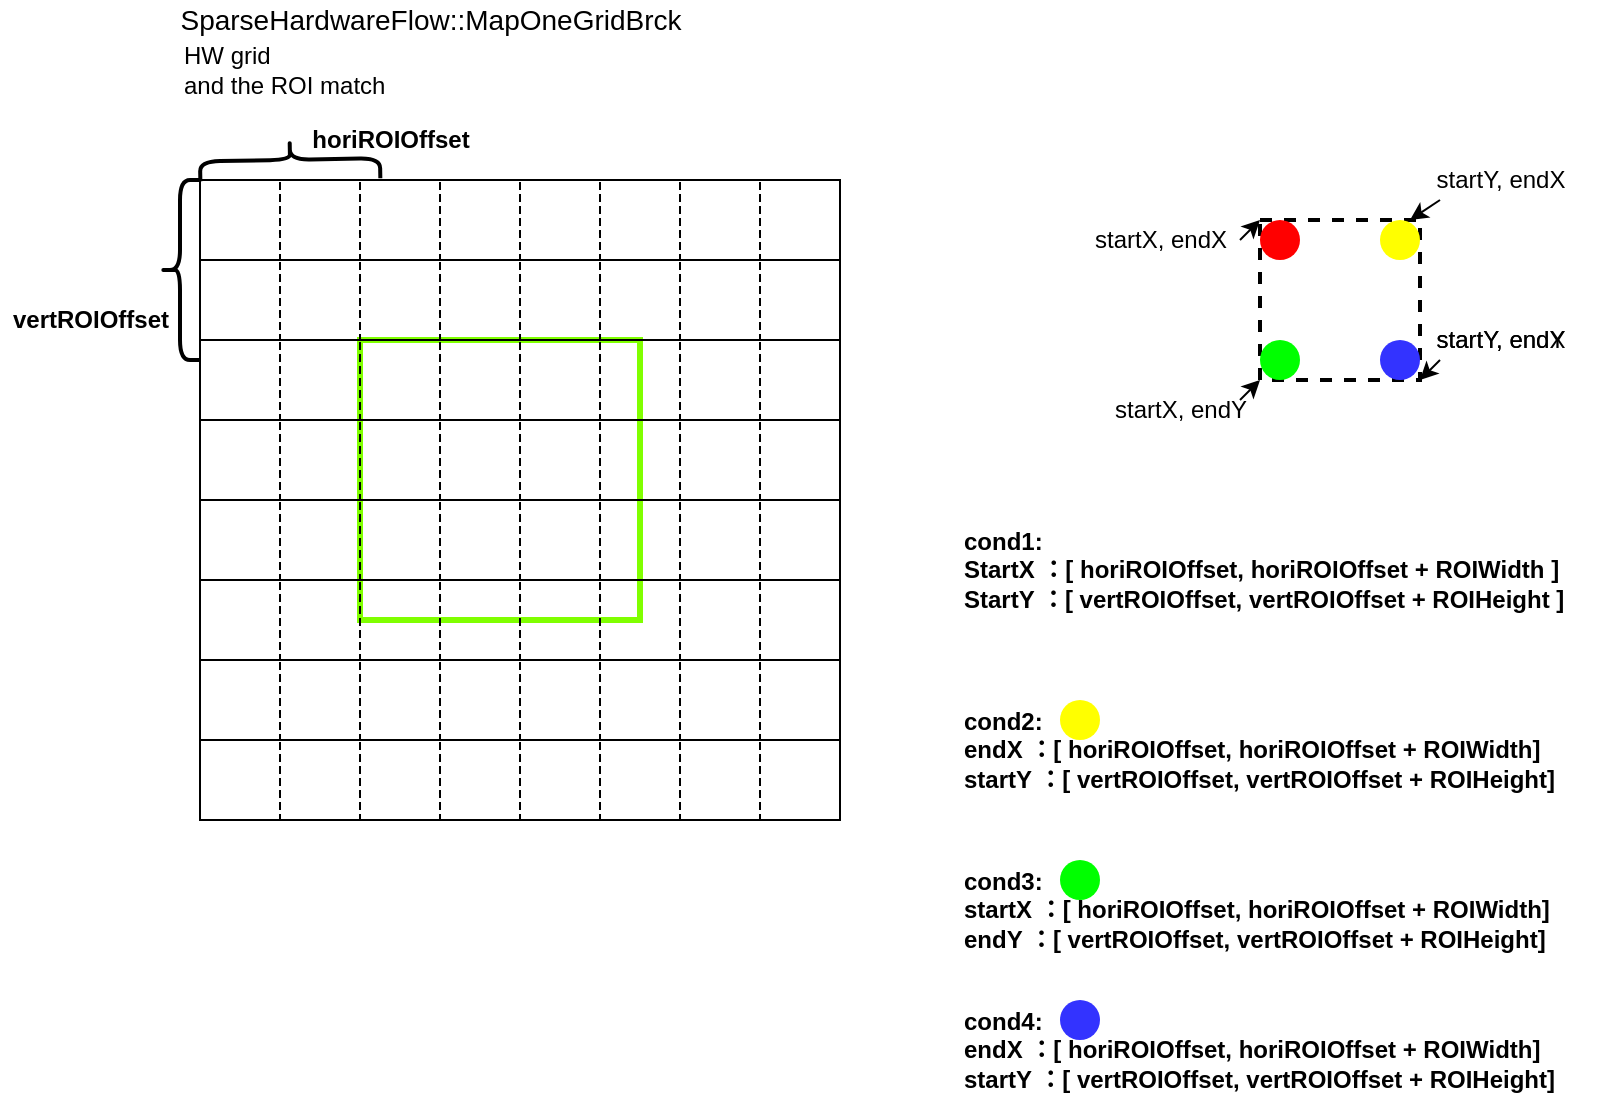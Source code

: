 <mxfile version="14.1.8" type="device"><diagram id="M2W0dlzn6sDNRHO141XP" name="第 1 页"><mxGraphModel dx="853" dy="523" grid="1" gridSize="10" guides="1" tooltips="1" connect="1" arrows="1" fold="1" page="1" pageScale="1" pageWidth="827" pageHeight="1169" math="0" shadow="0"><root><mxCell id="0"/><mxCell id="1" parent="0"/><mxCell id="Kq7O0RsrTyNbgckKoUH0-1" value="&lt;font style=&quot;font-size: 14px&quot;&gt;SparseHardwareFlow::MapOneGridBrck&lt;/font&gt;" style="text;html=1;align=center;verticalAlign=middle;resizable=0;points=[];autosize=1;" vertex="1" parent="1"><mxGeometry x="80" y="20" width="270" height="20" as="geometry"/></mxCell><mxCell id="Kq7O0RsrTyNbgckKoUH0-2" value="" style="whiteSpace=wrap;html=1;aspect=fixed;fillColor=none;strokeWidth=1;" vertex="1" parent="1"><mxGeometry x="100" y="110" width="320" height="320" as="geometry"/></mxCell><mxCell id="Kq7O0RsrTyNbgckKoUH0-3" value="" style="whiteSpace=wrap;html=1;aspect=fixed;fillColor=none;strokeWidth=3;strokeColor=#80FF00;" vertex="1" parent="1"><mxGeometry x="180" y="190" width="140" height="140" as="geometry"/></mxCell><mxCell id="Kq7O0RsrTyNbgckKoUH0-4" value="" style="whiteSpace=wrap;html=1;aspect=fixed;fillColor=none;strokeWidth=1;dashed=1;" vertex="1" parent="1"><mxGeometry x="100" y="110" width="40" height="40" as="geometry"/></mxCell><mxCell id="Kq7O0RsrTyNbgckKoUH0-5" value="" style="whiteSpace=wrap;html=1;aspect=fixed;fillColor=none;strokeWidth=1;dashed=1;" vertex="1" parent="1"><mxGeometry x="140" y="110" width="40" height="40" as="geometry"/></mxCell><mxCell id="Kq7O0RsrTyNbgckKoUH0-6" value="" style="whiteSpace=wrap;html=1;aspect=fixed;fillColor=none;strokeWidth=1;dashed=1;" vertex="1" parent="1"><mxGeometry x="180" y="110" width="40" height="40" as="geometry"/></mxCell><mxCell id="Kq7O0RsrTyNbgckKoUH0-7" value="" style="whiteSpace=wrap;html=1;aspect=fixed;fillColor=none;strokeWidth=1;dashed=1;" vertex="1" parent="1"><mxGeometry x="220" y="110" width="40" height="40" as="geometry"/></mxCell><mxCell id="Kq7O0RsrTyNbgckKoUH0-8" value="" style="whiteSpace=wrap;html=1;aspect=fixed;fillColor=none;strokeWidth=1;dashed=1;" vertex="1" parent="1"><mxGeometry x="260" y="110" width="40" height="40" as="geometry"/></mxCell><mxCell id="Kq7O0RsrTyNbgckKoUH0-9" value="" style="whiteSpace=wrap;html=1;aspect=fixed;fillColor=none;strokeWidth=1;dashed=1;" vertex="1" parent="1"><mxGeometry x="300" y="110" width="40" height="40" as="geometry"/></mxCell><mxCell id="Kq7O0RsrTyNbgckKoUH0-10" value="" style="whiteSpace=wrap;html=1;aspect=fixed;fillColor=none;strokeWidth=1;dashed=1;" vertex="1" parent="1"><mxGeometry x="340" y="110" width="40" height="40" as="geometry"/></mxCell><mxCell id="Kq7O0RsrTyNbgckKoUH0-11" value="" style="whiteSpace=wrap;html=1;aspect=fixed;fillColor=none;strokeWidth=1;dashed=1;" vertex="1" parent="1"><mxGeometry x="380" y="110" width="40" height="40" as="geometry"/></mxCell><mxCell id="Kq7O0RsrTyNbgckKoUH0-12" value="" style="whiteSpace=wrap;html=1;aspect=fixed;fillColor=none;strokeWidth=1;dashed=1;" vertex="1" parent="1"><mxGeometry x="380" y="150" width="40" height="40" as="geometry"/></mxCell><mxCell id="Kq7O0RsrTyNbgckKoUH0-13" value="" style="whiteSpace=wrap;html=1;aspect=fixed;fillColor=none;strokeWidth=1;dashed=1;" vertex="1" parent="1"><mxGeometry x="340" y="150" width="40" height="40" as="geometry"/></mxCell><mxCell id="Kq7O0RsrTyNbgckKoUH0-14" value="" style="whiteSpace=wrap;html=1;aspect=fixed;fillColor=none;strokeWidth=1;dashed=1;" vertex="1" parent="1"><mxGeometry x="300" y="150" width="40" height="40" as="geometry"/></mxCell><mxCell id="Kq7O0RsrTyNbgckKoUH0-15" value="" style="whiteSpace=wrap;html=1;aspect=fixed;fillColor=none;strokeWidth=1;dashed=1;" vertex="1" parent="1"><mxGeometry x="260" y="150" width="40" height="40" as="geometry"/></mxCell><mxCell id="Kq7O0RsrTyNbgckKoUH0-16" value="" style="whiteSpace=wrap;html=1;aspect=fixed;fillColor=none;strokeWidth=1;dashed=1;" vertex="1" parent="1"><mxGeometry x="220" y="150" width="40" height="40" as="geometry"/></mxCell><mxCell id="Kq7O0RsrTyNbgckKoUH0-17" value="" style="whiteSpace=wrap;html=1;aspect=fixed;fillColor=none;strokeWidth=1;dashed=1;" vertex="1" parent="1"><mxGeometry x="180" y="150" width="40" height="40" as="geometry"/></mxCell><mxCell id="Kq7O0RsrTyNbgckKoUH0-18" value="" style="whiteSpace=wrap;html=1;aspect=fixed;fillColor=none;strokeWidth=1;dashed=1;" vertex="1" parent="1"><mxGeometry x="140" y="150" width="40" height="40" as="geometry"/></mxCell><mxCell id="Kq7O0RsrTyNbgckKoUH0-19" value="" style="whiteSpace=wrap;html=1;aspect=fixed;fillColor=none;strokeWidth=1;dashed=1;" vertex="1" parent="1"><mxGeometry x="100" y="150" width="40" height="40" as="geometry"/></mxCell><mxCell id="Kq7O0RsrTyNbgckKoUH0-20" value="" style="whiteSpace=wrap;html=1;aspect=fixed;fillColor=none;strokeWidth=1;dashed=1;" vertex="1" parent="1"><mxGeometry x="380" y="190" width="40" height="40" as="geometry"/></mxCell><mxCell id="Kq7O0RsrTyNbgckKoUH0-21" value="" style="whiteSpace=wrap;html=1;aspect=fixed;fillColor=none;strokeWidth=1;dashed=1;" vertex="1" parent="1"><mxGeometry x="340" y="190" width="40" height="40" as="geometry"/></mxCell><mxCell id="Kq7O0RsrTyNbgckKoUH0-22" value="" style="whiteSpace=wrap;html=1;aspect=fixed;fillColor=none;strokeWidth=1;dashed=1;" vertex="1" parent="1"><mxGeometry x="300" y="190" width="40" height="40" as="geometry"/></mxCell><mxCell id="Kq7O0RsrTyNbgckKoUH0-23" value="" style="whiteSpace=wrap;html=1;aspect=fixed;fillColor=none;strokeWidth=1;dashed=1;" vertex="1" parent="1"><mxGeometry x="260" y="190" width="40" height="40" as="geometry"/></mxCell><mxCell id="Kq7O0RsrTyNbgckKoUH0-24" value="" style="whiteSpace=wrap;html=1;aspect=fixed;fillColor=none;strokeWidth=1;dashed=1;" vertex="1" parent="1"><mxGeometry x="220" y="190" width="40" height="40" as="geometry"/></mxCell><mxCell id="Kq7O0RsrTyNbgckKoUH0-25" value="" style="whiteSpace=wrap;html=1;aspect=fixed;fillColor=none;strokeWidth=1;dashed=1;" vertex="1" parent="1"><mxGeometry x="180" y="190" width="40" height="40" as="geometry"/></mxCell><mxCell id="Kq7O0RsrTyNbgckKoUH0-26" value="" style="whiteSpace=wrap;html=1;aspect=fixed;fillColor=none;strokeWidth=1;dashed=1;" vertex="1" parent="1"><mxGeometry x="140" y="190" width="40" height="40" as="geometry"/></mxCell><mxCell id="Kq7O0RsrTyNbgckKoUH0-27" value="" style="whiteSpace=wrap;html=1;aspect=fixed;fillColor=none;strokeWidth=1;dashed=1;" vertex="1" parent="1"><mxGeometry x="100" y="190" width="40" height="40" as="geometry"/></mxCell><mxCell id="Kq7O0RsrTyNbgckKoUH0-28" value="" style="whiteSpace=wrap;html=1;aspect=fixed;fillColor=none;strokeWidth=1;dashed=1;" vertex="1" parent="1"><mxGeometry x="380" y="230" width="40" height="40" as="geometry"/></mxCell><mxCell id="Kq7O0RsrTyNbgckKoUH0-29" value="" style="whiteSpace=wrap;html=1;aspect=fixed;fillColor=none;strokeWidth=1;dashed=1;" vertex="1" parent="1"><mxGeometry x="340" y="230" width="40" height="40" as="geometry"/></mxCell><mxCell id="Kq7O0RsrTyNbgckKoUH0-30" value="" style="whiteSpace=wrap;html=1;aspect=fixed;fillColor=none;strokeWidth=1;dashed=1;" vertex="1" parent="1"><mxGeometry x="300" y="230" width="40" height="40" as="geometry"/></mxCell><mxCell id="Kq7O0RsrTyNbgckKoUH0-31" value="" style="whiteSpace=wrap;html=1;aspect=fixed;fillColor=none;strokeWidth=1;dashed=1;" vertex="1" parent="1"><mxGeometry x="260" y="230" width="40" height="40" as="geometry"/></mxCell><mxCell id="Kq7O0RsrTyNbgckKoUH0-32" value="" style="whiteSpace=wrap;html=1;aspect=fixed;fillColor=none;strokeWidth=1;dashed=1;" vertex="1" parent="1"><mxGeometry x="220" y="230" width="40" height="40" as="geometry"/></mxCell><mxCell id="Kq7O0RsrTyNbgckKoUH0-33" value="" style="whiteSpace=wrap;html=1;aspect=fixed;fillColor=none;strokeWidth=1;dashed=1;" vertex="1" parent="1"><mxGeometry x="180" y="230" width="40" height="40" as="geometry"/></mxCell><mxCell id="Kq7O0RsrTyNbgckKoUH0-34" value="" style="whiteSpace=wrap;html=1;aspect=fixed;fillColor=none;strokeWidth=1;dashed=1;" vertex="1" parent="1"><mxGeometry x="140" y="230" width="40" height="40" as="geometry"/></mxCell><mxCell id="Kq7O0RsrTyNbgckKoUH0-35" value="" style="whiteSpace=wrap;html=1;aspect=fixed;fillColor=none;strokeWidth=1;dashed=1;" vertex="1" parent="1"><mxGeometry x="100" y="230" width="40" height="40" as="geometry"/></mxCell><mxCell id="Kq7O0RsrTyNbgckKoUH0-36" value="" style="whiteSpace=wrap;html=1;aspect=fixed;fillColor=none;strokeWidth=1;dashed=1;" vertex="1" parent="1"><mxGeometry x="380" y="270" width="40" height="40" as="geometry"/></mxCell><mxCell id="Kq7O0RsrTyNbgckKoUH0-37" value="" style="whiteSpace=wrap;html=1;aspect=fixed;fillColor=none;strokeWidth=1;dashed=1;" vertex="1" parent="1"><mxGeometry x="340" y="270" width="40" height="40" as="geometry"/></mxCell><mxCell id="Kq7O0RsrTyNbgckKoUH0-38" value="" style="whiteSpace=wrap;html=1;aspect=fixed;fillColor=none;strokeWidth=1;dashed=1;" vertex="1" parent="1"><mxGeometry x="300" y="270" width="40" height="40" as="geometry"/></mxCell><mxCell id="Kq7O0RsrTyNbgckKoUH0-39" value="" style="whiteSpace=wrap;html=1;aspect=fixed;fillColor=none;strokeWidth=1;dashed=1;" vertex="1" parent="1"><mxGeometry x="260" y="270" width="40" height="40" as="geometry"/></mxCell><mxCell id="Kq7O0RsrTyNbgckKoUH0-40" value="" style="whiteSpace=wrap;html=1;aspect=fixed;fillColor=none;strokeWidth=1;dashed=1;" vertex="1" parent="1"><mxGeometry x="220" y="270" width="40" height="40" as="geometry"/></mxCell><mxCell id="Kq7O0RsrTyNbgckKoUH0-41" value="" style="whiteSpace=wrap;html=1;aspect=fixed;fillColor=none;strokeWidth=1;dashed=1;" vertex="1" parent="1"><mxGeometry x="180" y="270" width="40" height="40" as="geometry"/></mxCell><mxCell id="Kq7O0RsrTyNbgckKoUH0-42" value="" style="whiteSpace=wrap;html=1;aspect=fixed;fillColor=none;strokeWidth=1;dashed=1;" vertex="1" parent="1"><mxGeometry x="140" y="270" width="40" height="40" as="geometry"/></mxCell><mxCell id="Kq7O0RsrTyNbgckKoUH0-43" value="" style="whiteSpace=wrap;html=1;aspect=fixed;fillColor=none;strokeWidth=1;dashed=1;" vertex="1" parent="1"><mxGeometry x="100" y="270" width="40" height="40" as="geometry"/></mxCell><mxCell id="Kq7O0RsrTyNbgckKoUH0-44" value="" style="whiteSpace=wrap;html=1;aspect=fixed;fillColor=none;strokeWidth=1;dashed=1;" vertex="1" parent="1"><mxGeometry x="380" y="310" width="40" height="40" as="geometry"/></mxCell><mxCell id="Kq7O0RsrTyNbgckKoUH0-45" value="" style="whiteSpace=wrap;html=1;aspect=fixed;fillColor=none;strokeWidth=1;dashed=1;" vertex="1" parent="1"><mxGeometry x="340" y="310" width="40" height="40" as="geometry"/></mxCell><mxCell id="Kq7O0RsrTyNbgckKoUH0-46" value="" style="whiteSpace=wrap;html=1;aspect=fixed;fillColor=none;strokeWidth=1;dashed=1;" vertex="1" parent="1"><mxGeometry x="300" y="310" width="40" height="40" as="geometry"/></mxCell><mxCell id="Kq7O0RsrTyNbgckKoUH0-47" value="" style="whiteSpace=wrap;html=1;aspect=fixed;fillColor=none;strokeWidth=1;dashed=1;" vertex="1" parent="1"><mxGeometry x="260" y="310" width="40" height="40" as="geometry"/></mxCell><mxCell id="Kq7O0RsrTyNbgckKoUH0-48" value="" style="whiteSpace=wrap;html=1;aspect=fixed;fillColor=none;strokeWidth=1;dashed=1;" vertex="1" parent="1"><mxGeometry x="220" y="310" width="40" height="40" as="geometry"/></mxCell><mxCell id="Kq7O0RsrTyNbgckKoUH0-49" value="" style="whiteSpace=wrap;html=1;aspect=fixed;fillColor=none;strokeWidth=1;dashed=1;" vertex="1" parent="1"><mxGeometry x="140" y="310" width="40" height="40" as="geometry"/></mxCell><mxCell id="Kq7O0RsrTyNbgckKoUH0-50" value="" style="whiteSpace=wrap;html=1;aspect=fixed;fillColor=none;strokeWidth=1;dashed=1;" vertex="1" parent="1"><mxGeometry x="180" y="310" width="40" height="40" as="geometry"/></mxCell><mxCell id="Kq7O0RsrTyNbgckKoUH0-51" value="" style="whiteSpace=wrap;html=1;aspect=fixed;fillColor=none;strokeWidth=1;dashed=1;" vertex="1" parent="1"><mxGeometry x="100" y="310" width="40" height="40" as="geometry"/></mxCell><mxCell id="Kq7O0RsrTyNbgckKoUH0-52" value="" style="whiteSpace=wrap;html=1;aspect=fixed;fillColor=none;strokeWidth=1;dashed=1;" vertex="1" parent="1"><mxGeometry x="380" y="350" width="40" height="40" as="geometry"/></mxCell><mxCell id="Kq7O0RsrTyNbgckKoUH0-53" value="" style="whiteSpace=wrap;html=1;aspect=fixed;fillColor=none;strokeWidth=1;dashed=1;" vertex="1" parent="1"><mxGeometry x="340" y="350" width="40" height="40" as="geometry"/></mxCell><mxCell id="Kq7O0RsrTyNbgckKoUH0-54" value="" style="whiteSpace=wrap;html=1;aspect=fixed;fillColor=none;strokeWidth=1;dashed=1;" vertex="1" parent="1"><mxGeometry x="300" y="350" width="40" height="40" as="geometry"/></mxCell><mxCell id="Kq7O0RsrTyNbgckKoUH0-55" value="" style="whiteSpace=wrap;html=1;aspect=fixed;fillColor=none;strokeWidth=1;dashed=1;" vertex="1" parent="1"><mxGeometry x="260" y="350" width="40" height="40" as="geometry"/></mxCell><mxCell id="Kq7O0RsrTyNbgckKoUH0-56" value="" style="whiteSpace=wrap;html=1;aspect=fixed;fillColor=none;strokeWidth=1;dashed=1;" vertex="1" parent="1"><mxGeometry x="220" y="350" width="40" height="40" as="geometry"/></mxCell><mxCell id="Kq7O0RsrTyNbgckKoUH0-57" value="" style="whiteSpace=wrap;html=1;aspect=fixed;fillColor=none;strokeWidth=1;dashed=1;" vertex="1" parent="1"><mxGeometry x="140" y="350" width="40" height="40" as="geometry"/></mxCell><mxCell id="Kq7O0RsrTyNbgckKoUH0-58" value="" style="whiteSpace=wrap;html=1;aspect=fixed;fillColor=none;strokeWidth=1;dashed=1;" vertex="1" parent="1"><mxGeometry x="180" y="350" width="40" height="40" as="geometry"/></mxCell><mxCell id="Kq7O0RsrTyNbgckKoUH0-59" value="" style="whiteSpace=wrap;html=1;aspect=fixed;fillColor=none;strokeWidth=1;dashed=1;" vertex="1" parent="1"><mxGeometry x="100" y="350" width="40" height="40" as="geometry"/></mxCell><mxCell id="Kq7O0RsrTyNbgckKoUH0-60" value="" style="whiteSpace=wrap;html=1;aspect=fixed;fillColor=none;strokeWidth=1;dashed=1;" vertex="1" parent="1"><mxGeometry x="380" y="390" width="40" height="40" as="geometry"/></mxCell><mxCell id="Kq7O0RsrTyNbgckKoUH0-61" value="" style="whiteSpace=wrap;html=1;aspect=fixed;fillColor=none;strokeWidth=1;dashed=1;" vertex="1" parent="1"><mxGeometry x="300" y="390" width="40" height="40" as="geometry"/></mxCell><mxCell id="Kq7O0RsrTyNbgckKoUH0-62" value="" style="whiteSpace=wrap;html=1;aspect=fixed;fillColor=none;strokeWidth=1;dashed=1;" vertex="1" parent="1"><mxGeometry x="340" y="390" width="40" height="40" as="geometry"/></mxCell><mxCell id="Kq7O0RsrTyNbgckKoUH0-63" value="" style="whiteSpace=wrap;html=1;aspect=fixed;fillColor=none;strokeWidth=1;dashed=1;" vertex="1" parent="1"><mxGeometry x="260" y="390" width="40" height="40" as="geometry"/></mxCell><mxCell id="Kq7O0RsrTyNbgckKoUH0-64" value="" style="whiteSpace=wrap;html=1;aspect=fixed;fillColor=none;strokeWidth=1;dashed=1;" vertex="1" parent="1"><mxGeometry x="220" y="390" width="40" height="40" as="geometry"/></mxCell><mxCell id="Kq7O0RsrTyNbgckKoUH0-65" value="" style="whiteSpace=wrap;html=1;aspect=fixed;fillColor=none;strokeWidth=1;dashed=1;" vertex="1" parent="1"><mxGeometry x="180" y="390" width="40" height="40" as="geometry"/></mxCell><mxCell id="Kq7O0RsrTyNbgckKoUH0-66" value="" style="whiteSpace=wrap;html=1;aspect=fixed;fillColor=none;strokeWidth=1;dashed=1;" vertex="1" parent="1"><mxGeometry x="140" y="390" width="40" height="40" as="geometry"/></mxCell><mxCell id="Kq7O0RsrTyNbgckKoUH0-67" value="" style="whiteSpace=wrap;html=1;aspect=fixed;fillColor=none;strokeWidth=1;dashed=1;" vertex="1" parent="1"><mxGeometry x="100" y="390" width="40" height="40" as="geometry"/></mxCell><mxCell id="Kq7O0RsrTyNbgckKoUH0-68" value="HW grid&amp;nbsp;&lt;br&gt;and the ROI match" style="text;html=1;align=left;verticalAlign=middle;resizable=0;points=[];autosize=1;" vertex="1" parent="1"><mxGeometry x="90" y="40" width="120" height="30" as="geometry"/></mxCell><mxCell id="Kq7O0RsrTyNbgckKoUH0-70" value="&lt;b&gt;cond1:&amp;nbsp;&lt;br&gt;StartX ：[ horiROIOffset, horiROIOffset + ROIWidth ]&lt;br&gt;&lt;/b&gt;&lt;b&gt;StartY ：[ vertROIOffset, vertROIOffset + ROIHeight ]&lt;/b&gt;&lt;b&gt;&lt;br&gt;&lt;/b&gt;" style="text;html=1;align=left;verticalAlign=middle;resizable=0;points=[];autosize=1;" vertex="1" parent="1"><mxGeometry x="480" y="280" width="320" height="50" as="geometry"/></mxCell><mxCell id="Kq7O0RsrTyNbgckKoUH0-73" value="&lt;b&gt;cond2:&amp;nbsp;&lt;br&gt;endX ：[ horiROIOffset, horiROIOffset + ROIWidth]&lt;br&gt;&lt;/b&gt;&lt;b&gt;startY ：[ vertROIOffset, vertROIOffset + ROIHeight]&lt;/b&gt;&lt;b&gt;&lt;br&gt;&lt;/b&gt;" style="text;html=1;align=left;verticalAlign=middle;resizable=0;points=[];autosize=1;" vertex="1" parent="1"><mxGeometry x="480" y="370" width="310" height="50" as="geometry"/></mxCell><mxCell id="Kq7O0RsrTyNbgckKoUH0-78" value="" style="shape=curlyBracket;whiteSpace=wrap;html=1;rounded=1;strokeWidth=2;fillColor=none;align=left;" vertex="1" parent="1"><mxGeometry x="80" y="110" width="20" height="90" as="geometry"/></mxCell><mxCell id="Kq7O0RsrTyNbgckKoUH0-79" value="" style="shape=curlyBracket;whiteSpace=wrap;html=1;rounded=1;strokeWidth=2;fillColor=none;align=left;rotation=89;" vertex="1" parent="1"><mxGeometry x="135" y="54.91" width="20" height="90" as="geometry"/></mxCell><mxCell id="Kq7O0RsrTyNbgckKoUH0-80" value="&lt;b&gt;horiROIOffset&lt;/b&gt;" style="text;html=1;align=center;verticalAlign=middle;resizable=0;points=[];autosize=1;" vertex="1" parent="1"><mxGeometry x="150" y="80" width="90" height="20" as="geometry"/></mxCell><mxCell id="Kq7O0RsrTyNbgckKoUH0-81" value="&lt;b&gt;vertROIOffset&lt;/b&gt;" style="text;html=1;align=center;verticalAlign=middle;resizable=0;points=[];autosize=1;" vertex="1" parent="1"><mxGeometry y="170" width="90" height="20" as="geometry"/></mxCell><mxCell id="Kq7O0RsrTyNbgckKoUH0-83" value="" style="whiteSpace=wrap;html=1;aspect=fixed;strokeWidth=2;fillColor=none;align=left;dashed=1;" vertex="1" parent="1"><mxGeometry x="630" y="130" width="80" height="80" as="geometry"/></mxCell><mxCell id="Kq7O0RsrTyNbgckKoUH0-84" value="" style="endArrow=classic;html=1;" edge="1" parent="1"><mxGeometry width="50" height="50" relative="1" as="geometry"><mxPoint x="620" y="140" as="sourcePoint"/><mxPoint x="630" y="130" as="targetPoint"/></mxGeometry></mxCell><mxCell id="Kq7O0RsrTyNbgckKoUH0-85" value="" style="endArrow=classic;html=1;" edge="1" parent="1"><mxGeometry width="50" height="50" relative="1" as="geometry"><mxPoint x="720" y="200" as="sourcePoint"/><mxPoint x="710" y="210" as="targetPoint"/></mxGeometry></mxCell><mxCell id="Kq7O0RsrTyNbgckKoUH0-86" value="startY, endY" style="text;html=1;align=center;verticalAlign=middle;resizable=0;points=[];autosize=1;" vertex="1" parent="1"><mxGeometry x="710" y="180" width="80" height="20" as="geometry"/></mxCell><mxCell id="Kq7O0RsrTyNbgckKoUH0-87" value="startX, endX" style="text;html=1;align=center;verticalAlign=middle;resizable=0;points=[];autosize=1;" vertex="1" parent="1"><mxGeometry x="540" y="130" width="80" height="20" as="geometry"/></mxCell><mxCell id="Kq7O0RsrTyNbgckKoUH0-97" value="" style="endArrow=classic;html=1;" edge="1" parent="1"><mxGeometry width="50" height="50" relative="1" as="geometry"><mxPoint x="720" y="120" as="sourcePoint"/><mxPoint x="705" y="130" as="targetPoint"/></mxGeometry></mxCell><mxCell id="Kq7O0RsrTyNbgckKoUH0-98" value="startY, endX" style="text;html=1;align=center;verticalAlign=middle;resizable=0;points=[];autosize=1;" vertex="1" parent="1"><mxGeometry x="710" y="100" width="80" height="20" as="geometry"/></mxCell><mxCell id="Kq7O0RsrTyNbgckKoUH0-99" value="" style="endArrow=classic;html=1;entryX=0;entryY=1;entryDx=0;entryDy=0;" edge="1" parent="1" target="Kq7O0RsrTyNbgckKoUH0-83"><mxGeometry width="50" height="50" relative="1" as="geometry"><mxPoint x="620" y="220" as="sourcePoint"/><mxPoint x="625" y="210" as="targetPoint"/></mxGeometry></mxCell><mxCell id="Kq7O0RsrTyNbgckKoUH0-100" value="startX, endY" style="text;html=1;align=center;verticalAlign=middle;resizable=0;points=[];autosize=1;" vertex="1" parent="1"><mxGeometry x="550" y="214.91" width="80" height="20" as="geometry"/></mxCell><mxCell id="Kq7O0RsrTyNbgckKoUH0-101" value="&lt;b&gt;cond3:&amp;nbsp;&lt;br&gt;startX ：[ horiROIOffset, horiROIOffset + ROIWidth]&lt;br&gt;&lt;/b&gt;&lt;b&gt;endY ：[ vertROIOffset, vertROIOffset + ROIHeight]&lt;/b&gt;&lt;b&gt;&lt;br&gt;&lt;/b&gt;" style="text;html=1;align=left;verticalAlign=middle;resizable=0;points=[];autosize=1;" vertex="1" parent="1"><mxGeometry x="480" y="450" width="310" height="50" as="geometry"/></mxCell><mxCell id="Kq7O0RsrTyNbgckKoUH0-102" value="&lt;b&gt;cond4:&amp;nbsp;&lt;br&gt;endX ：[ horiROIOffset, horiROIOffset + ROIWidth]&lt;br&gt;&lt;/b&gt;&lt;b&gt;startY ：[ vertROIOffset, vertROIOffset + ROIHeight]&lt;/b&gt;&lt;b&gt;&lt;br&gt;&lt;/b&gt;" style="text;html=1;align=left;verticalAlign=middle;resizable=0;points=[];autosize=1;" vertex="1" parent="1"><mxGeometry x="480" y="520" width="310" height="50" as="geometry"/></mxCell><mxCell id="Kq7O0RsrTyNbgckKoUH0-103" value="" style="ellipse;whiteSpace=wrap;html=1;aspect=fixed;strokeWidth=2;fillColor=#FF0000;align=left;strokeColor=none;" vertex="1" parent="1"><mxGeometry x="630" y="130" width="20" height="20" as="geometry"/></mxCell><mxCell id="Kq7O0RsrTyNbgckKoUH0-104" value="startY, endX" style="text;html=1;align=center;verticalAlign=middle;resizable=0;points=[];autosize=1;" vertex="1" parent="1"><mxGeometry x="710" y="180" width="80" height="20" as="geometry"/></mxCell><mxCell id="Kq7O0RsrTyNbgckKoUH0-105" value="" style="ellipse;whiteSpace=wrap;html=1;aspect=fixed;strokeWidth=2;align=left;strokeColor=none;fillColor=#FFFF00;" vertex="1" parent="1"><mxGeometry x="530" y="370" width="20" height="20" as="geometry"/></mxCell><mxCell id="Kq7O0RsrTyNbgckKoUH0-106" value="" style="ellipse;whiteSpace=wrap;html=1;aspect=fixed;strokeWidth=2;align=left;strokeColor=none;fillColor=#00FF00;" vertex="1" parent="1"><mxGeometry x="530" y="450" width="20" height="20" as="geometry"/></mxCell><mxCell id="Kq7O0RsrTyNbgckKoUH0-107" value="" style="ellipse;whiteSpace=wrap;html=1;aspect=fixed;strokeWidth=2;align=left;strokeColor=none;fillColor=#3333FF;" vertex="1" parent="1"><mxGeometry x="530" y="520" width="20" height="20" as="geometry"/></mxCell><mxCell id="Kq7O0RsrTyNbgckKoUH0-108" value="" style="ellipse;whiteSpace=wrap;html=1;aspect=fixed;strokeWidth=2;align=left;strokeColor=none;fillColor=#3333FF;" vertex="1" parent="1"><mxGeometry x="690" y="190" width="20" height="20" as="geometry"/></mxCell><mxCell id="Kq7O0RsrTyNbgckKoUH0-109" value="" style="ellipse;whiteSpace=wrap;html=1;aspect=fixed;strokeWidth=2;align=left;strokeColor=none;fillColor=#00FF00;" vertex="1" parent="1"><mxGeometry x="630" y="190" width="20" height="20" as="geometry"/></mxCell><mxCell id="Kq7O0RsrTyNbgckKoUH0-110" value="" style="ellipse;whiteSpace=wrap;html=1;aspect=fixed;strokeWidth=2;align=left;strokeColor=none;fillColor=#FFFF00;" vertex="1" parent="1"><mxGeometry x="690" y="130" width="20" height="20" as="geometry"/></mxCell></root></mxGraphModel></diagram></mxfile>